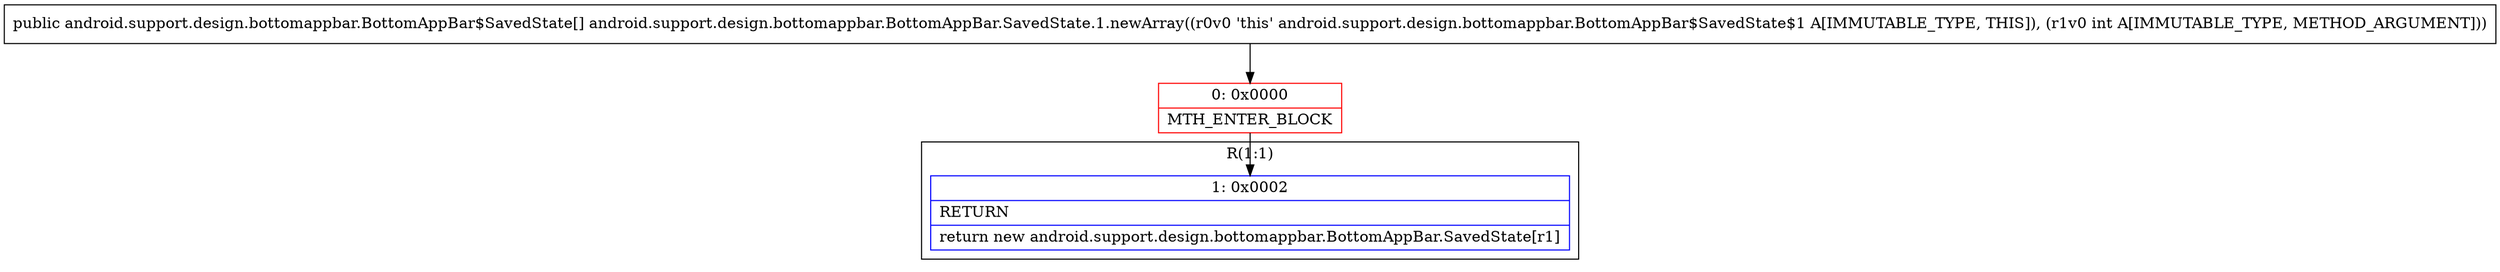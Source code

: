 digraph "CFG forandroid.support.design.bottomappbar.BottomAppBar.SavedState.1.newArray(I)[Landroid\/support\/design\/bottomappbar\/BottomAppBar$SavedState;" {
subgraph cluster_Region_111000398 {
label = "R(1:1)";
node [shape=record,color=blue];
Node_1 [shape=record,label="{1\:\ 0x0002|RETURN\l|return new android.support.design.bottomappbar.BottomAppBar.SavedState[r1]\l}"];
}
Node_0 [shape=record,color=red,label="{0\:\ 0x0000|MTH_ENTER_BLOCK\l}"];
MethodNode[shape=record,label="{public android.support.design.bottomappbar.BottomAppBar$SavedState[] android.support.design.bottomappbar.BottomAppBar.SavedState.1.newArray((r0v0 'this' android.support.design.bottomappbar.BottomAppBar$SavedState$1 A[IMMUTABLE_TYPE, THIS]), (r1v0 int A[IMMUTABLE_TYPE, METHOD_ARGUMENT])) }"];
MethodNode -> Node_0;
Node_0 -> Node_1;
}

